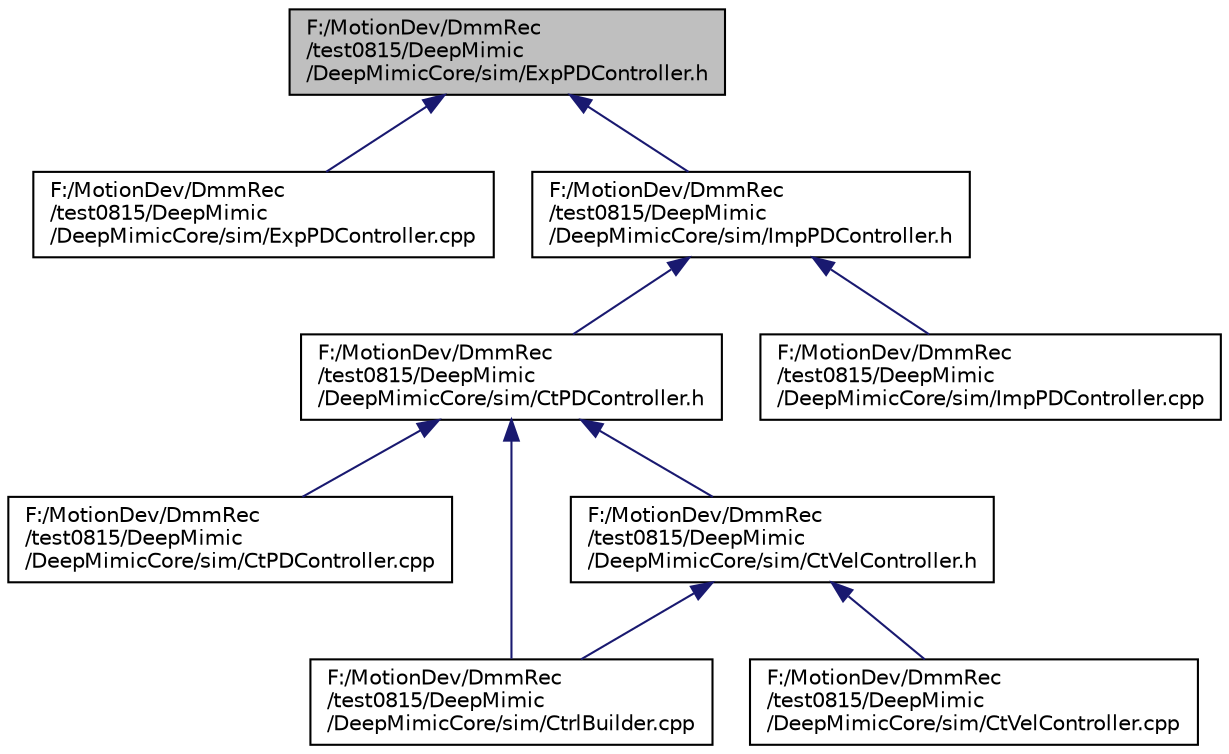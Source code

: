 digraph "F:/MotionDev/DmmRec/test0815/DeepMimic/DeepMimicCore/sim/ExpPDController.h"
{
 // LATEX_PDF_SIZE
  edge [fontname="Helvetica",fontsize="10",labelfontname="Helvetica",labelfontsize="10"];
  node [fontname="Helvetica",fontsize="10",shape=record];
  Node1 [label="F:/MotionDev/DmmRec\l/test0815/DeepMimic\l/DeepMimicCore/sim/ExpPDController.h",height=0.2,width=0.4,color="black", fillcolor="grey75", style="filled", fontcolor="black",tooltip=" "];
  Node1 -> Node2 [dir="back",color="midnightblue",fontsize="10",style="solid",fontname="Helvetica"];
  Node2 [label="F:/MotionDev/DmmRec\l/test0815/DeepMimic\l/DeepMimicCore/sim/ExpPDController.cpp",height=0.2,width=0.4,color="black", fillcolor="white", style="filled",URL="$_exp_p_d_controller_8cpp.html",tooltip=" "];
  Node1 -> Node3 [dir="back",color="midnightblue",fontsize="10",style="solid",fontname="Helvetica"];
  Node3 [label="F:/MotionDev/DmmRec\l/test0815/DeepMimic\l/DeepMimicCore/sim/ImpPDController.h",height=0.2,width=0.4,color="black", fillcolor="white", style="filled",URL="$_imp_p_d_controller_8h.html",tooltip=" "];
  Node3 -> Node4 [dir="back",color="midnightblue",fontsize="10",style="solid",fontname="Helvetica"];
  Node4 [label="F:/MotionDev/DmmRec\l/test0815/DeepMimic\l/DeepMimicCore/sim/CtPDController.h",height=0.2,width=0.4,color="black", fillcolor="white", style="filled",URL="$_ct_p_d_controller_8h.html",tooltip=" "];
  Node4 -> Node5 [dir="back",color="midnightblue",fontsize="10",style="solid",fontname="Helvetica"];
  Node5 [label="F:/MotionDev/DmmRec\l/test0815/DeepMimic\l/DeepMimicCore/sim/CtPDController.cpp",height=0.2,width=0.4,color="black", fillcolor="white", style="filled",URL="$_ct_p_d_controller_8cpp.html",tooltip=" "];
  Node4 -> Node6 [dir="back",color="midnightblue",fontsize="10",style="solid",fontname="Helvetica"];
  Node6 [label="F:/MotionDev/DmmRec\l/test0815/DeepMimic\l/DeepMimicCore/sim/CtrlBuilder.cpp",height=0.2,width=0.4,color="black", fillcolor="white", style="filled",URL="$_ctrl_builder_8cpp.html",tooltip=" "];
  Node4 -> Node7 [dir="back",color="midnightblue",fontsize="10",style="solid",fontname="Helvetica"];
  Node7 [label="F:/MotionDev/DmmRec\l/test0815/DeepMimic\l/DeepMimicCore/sim/CtVelController.h",height=0.2,width=0.4,color="black", fillcolor="white", style="filled",URL="$_ct_vel_controller_8h.html",tooltip=" "];
  Node7 -> Node6 [dir="back",color="midnightblue",fontsize="10",style="solid",fontname="Helvetica"];
  Node7 -> Node8 [dir="back",color="midnightblue",fontsize="10",style="solid",fontname="Helvetica"];
  Node8 [label="F:/MotionDev/DmmRec\l/test0815/DeepMimic\l/DeepMimicCore/sim/CtVelController.cpp",height=0.2,width=0.4,color="black", fillcolor="white", style="filled",URL="$_ct_vel_controller_8cpp.html",tooltip=" "];
  Node3 -> Node9 [dir="back",color="midnightblue",fontsize="10",style="solid",fontname="Helvetica"];
  Node9 [label="F:/MotionDev/DmmRec\l/test0815/DeepMimic\l/DeepMimicCore/sim/ImpPDController.cpp",height=0.2,width=0.4,color="black", fillcolor="white", style="filled",URL="$_imp_p_d_controller_8cpp.html",tooltip=" "];
}
